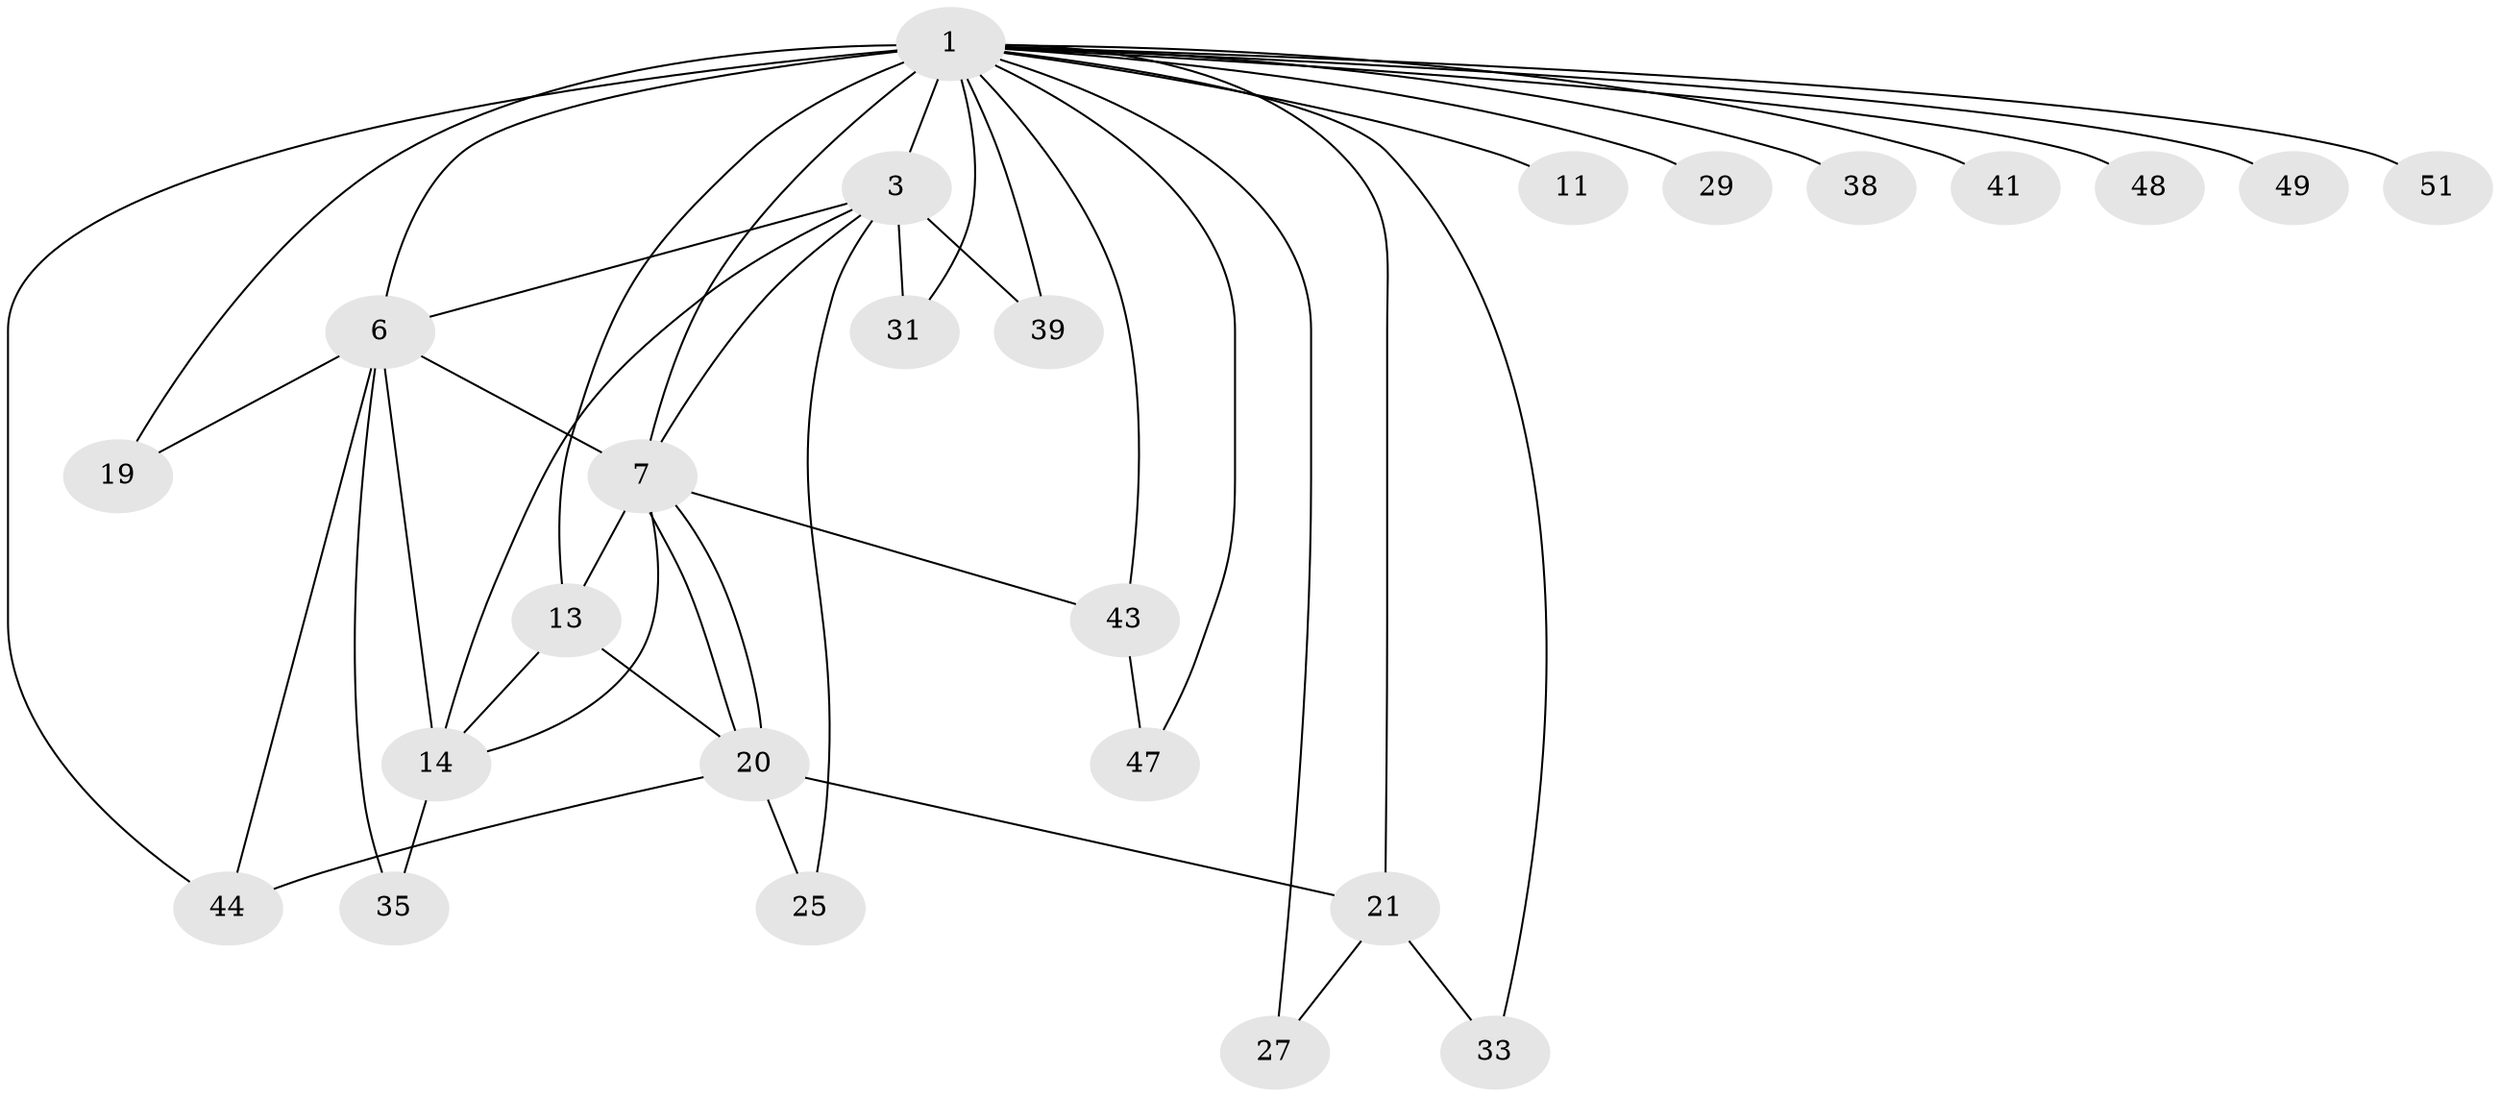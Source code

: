 // original degree distribution, {11: 0.0392156862745098, 12: 0.0196078431372549, 15: 0.0196078431372549, 13: 0.0196078431372549, 18: 0.0196078431372549, 14: 0.0392156862745098, 16: 0.0196078431372549, 17: 0.0196078431372549, 3: 0.2549019607843137, 2: 0.43137254901960786, 6: 0.0392156862745098, 5: 0.0392156862745098, 4: 0.0392156862745098}
// Generated by graph-tools (version 1.1) at 2025/14/03/09/25 04:14:12]
// undirected, 25 vertices, 45 edges
graph export_dot {
graph [start="1"]
  node [color=gray90,style=filled];
  1 [super="+2+10+45"];
  3 [super="+15"];
  6 [super="+18+16"];
  7 [super="+17"];
  11;
  13 [super="+28"];
  14;
  19;
  20 [super="+50+23+36"];
  21 [super="+22"];
  25;
  27;
  29;
  31;
  33 [super="+40"];
  35;
  38;
  39;
  41;
  43 [super="+46"];
  44;
  47;
  48;
  49;
  51;
  1 -- 3 [weight=8];
  1 -- 6 [weight=8];
  1 -- 7 [weight=8];
  1 -- 11 [weight=3];
  1 -- 13;
  1 -- 19;
  1 -- 21 [weight=3];
  1 -- 27 [weight=2];
  1 -- 29 [weight=2];
  1 -- 31;
  1 -- 33 [weight=2];
  1 -- 38 [weight=3];
  1 -- 39;
  1 -- 41 [weight=2];
  1 -- 43;
  1 -- 44;
  1 -- 47;
  1 -- 48 [weight=2];
  1 -- 49 [weight=2];
  1 -- 51 [weight=2];
  3 -- 6;
  3 -- 7 [weight=2];
  3 -- 14;
  3 -- 25;
  3 -- 31;
  3 -- 39;
  6 -- 7;
  6 -- 19;
  6 -- 44;
  6 -- 14 [weight=2];
  6 -- 35;
  7 -- 13;
  7 -- 14;
  7 -- 20;
  7 -- 20;
  7 -- 43;
  13 -- 14;
  13 -- 20;
  14 -- 35;
  20 -- 21 [weight=3];
  20 -- 44;
  20 -- 25;
  21 -- 27;
  21 -- 33;
  43 -- 47;
}
